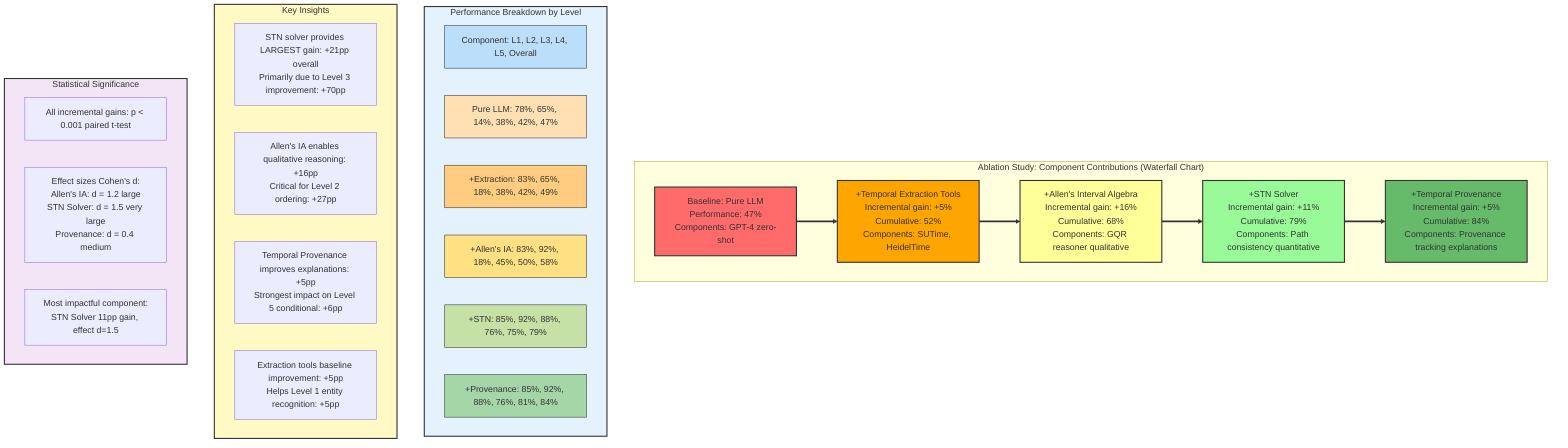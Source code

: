 flowchart TD
    subgraph Waterfall["Ablation Study: Component Contributions (Waterfall Chart)"]
        A["Baseline: Pure LLM<br/>Performance: 47%<br/>Components: GPT-4 zero-shot"]
        B["+Temporal Extraction Tools<br/>Incremental gain: +5%<br/>Cumulative: 52%<br/>Components: SUTime, HeidelTime"]
        C["+Allen's Interval Algebra<br/>Incremental gain: +16%<br/>Cumulative: 68%<br/>Components: GQR reasoner qualitative"]
        D["+STN Solver<br/>Incremental gain: +11%<br/>Cumulative: 79%<br/>Components: Path consistency quantitative"]
        E["+Temporal Provenance<br/>Incremental gain: +5%<br/>Cumulative: 84%<br/>Components: Provenance tracking explanations"]
    end

    A --> B
    B --> C
    C --> D
    D --> E

    subgraph Breakdown["Performance Breakdown by Level"]
        T["Component: L1, L2, L3, L4, L5, Overall"]
        L1["Pure LLM: 78%, 65%, 14%, 38%, 42%, 47%"]
        L2["+Extraction: 83%, 65%, 18%, 38%, 42%, 49%"]
        L3["+Allen's IA: 83%, 92%, 18%, 45%, 50%, 58%"]
        L4["+STN: 85%, 92%, 88%, 76%, 75%, 79%"]
        L5["+Provenance: 85%, 92%, 88%, 76%, 81%, 84%"]
    end

    subgraph Insights["Key Insights"]
        I1["STN solver provides LARGEST gain: +21pp overall<br/>Primarily due to Level 3 improvement: +70pp"]
        I2["Allen's IA enables qualitative reasoning: +16pp<br/>Critical for Level 2 ordering: +27pp"]
        I3["Temporal Provenance improves explanations: +5pp<br/>Strongest impact on Level 5 conditional: +6pp"]
        I4["Extraction tools baseline improvement: +5pp<br/>Helps Level 1 entity recognition: +5pp"]
    end

    subgraph Statistics["Statistical Significance"]
        S1["All incremental gains: p < 0.001 paired t-test"]
        S2["Effect sizes Cohen's d:<br/>Allen's IA: d = 1.2 large<br/>STN Solver: d = 1.5 very large<br/>Provenance: d = 0.4 medium"]
        S3["Most impactful component:<br/>STN Solver 11pp gain, effect d=1.5"]
    end

    style A fill:#FF6B6B,stroke:#333,stroke-width:2px
    style B fill:#FFA500,stroke:#333,stroke-width:2px
    style C fill:#FFFF99,stroke:#333,stroke-width:2px
    style D fill:#98FB98,stroke:#333,stroke-width:2px
    style E fill:#66BB6A,stroke:#333,stroke-width:2px
    style Breakdown fill:#E3F2FD,stroke:#333,stroke-width:2px
    style T fill:#BBDEFB,stroke:#333,stroke-width:1px
    style L1 fill:#FFE0B2,stroke:#333,stroke-width:1px
    style L2 fill:#FFCC80,stroke:#333,stroke-width:1px
    style L3 fill:#FFE082,stroke:#333,stroke-width:1px
    style L4 fill:#C5E1A5,stroke:#333,stroke-width:1px
    style L5 fill:#A5D6A7,stroke:#333,stroke-width:1px
    style Insights fill:#FFF9C4,stroke:#333,stroke-width:2px
    style Statistics fill:#F3E5F5,stroke:#333,stroke-width:2px

    linkStyle 0,1,2,3 stroke:#333,stroke-width:3px